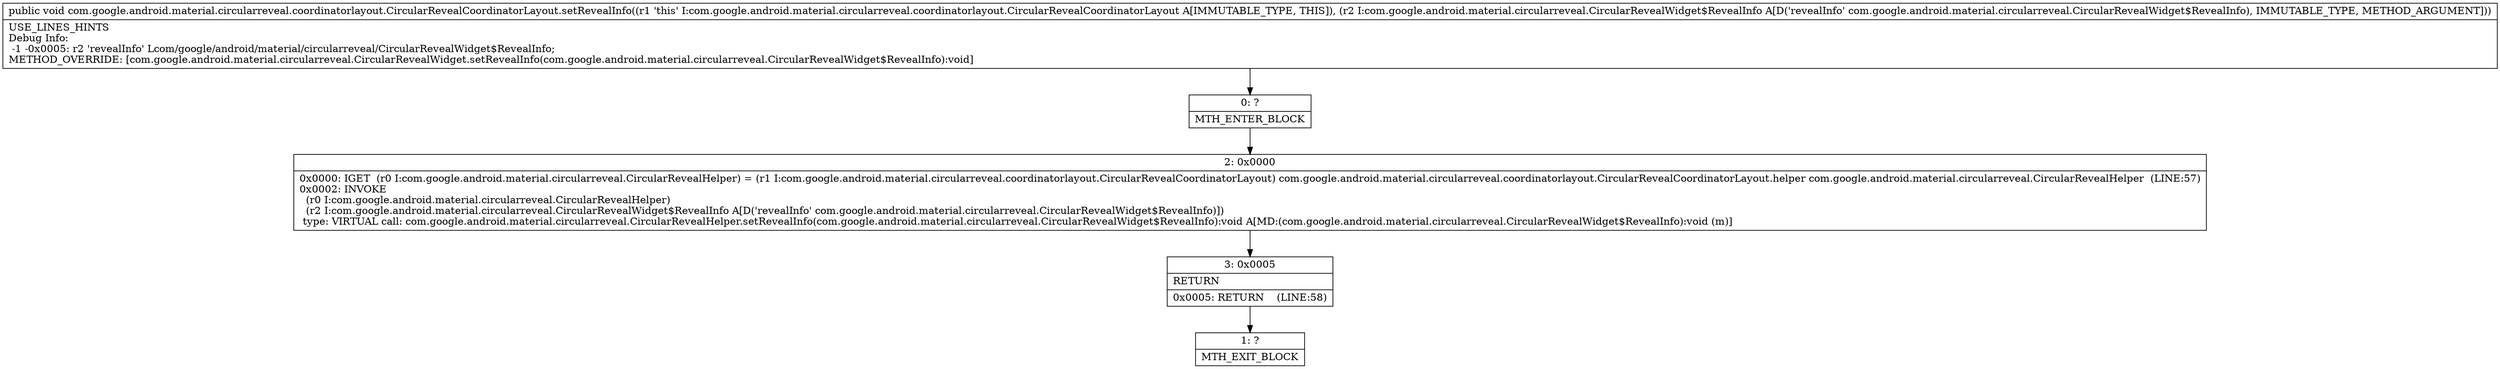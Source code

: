 digraph "CFG forcom.google.android.material.circularreveal.coordinatorlayout.CircularRevealCoordinatorLayout.setRevealInfo(Lcom\/google\/android\/material\/circularreveal\/CircularRevealWidget$RevealInfo;)V" {
Node_0 [shape=record,label="{0\:\ ?|MTH_ENTER_BLOCK\l}"];
Node_2 [shape=record,label="{2\:\ 0x0000|0x0000: IGET  (r0 I:com.google.android.material.circularreveal.CircularRevealHelper) = (r1 I:com.google.android.material.circularreveal.coordinatorlayout.CircularRevealCoordinatorLayout) com.google.android.material.circularreveal.coordinatorlayout.CircularRevealCoordinatorLayout.helper com.google.android.material.circularreveal.CircularRevealHelper  (LINE:57)\l0x0002: INVOKE  \l  (r0 I:com.google.android.material.circularreveal.CircularRevealHelper)\l  (r2 I:com.google.android.material.circularreveal.CircularRevealWidget$RevealInfo A[D('revealInfo' com.google.android.material.circularreveal.CircularRevealWidget$RevealInfo)])\l type: VIRTUAL call: com.google.android.material.circularreveal.CircularRevealHelper.setRevealInfo(com.google.android.material.circularreveal.CircularRevealWidget$RevealInfo):void A[MD:(com.google.android.material.circularreveal.CircularRevealWidget$RevealInfo):void (m)]\l}"];
Node_3 [shape=record,label="{3\:\ 0x0005|RETURN\l|0x0005: RETURN    (LINE:58)\l}"];
Node_1 [shape=record,label="{1\:\ ?|MTH_EXIT_BLOCK\l}"];
MethodNode[shape=record,label="{public void com.google.android.material.circularreveal.coordinatorlayout.CircularRevealCoordinatorLayout.setRevealInfo((r1 'this' I:com.google.android.material.circularreveal.coordinatorlayout.CircularRevealCoordinatorLayout A[IMMUTABLE_TYPE, THIS]), (r2 I:com.google.android.material.circularreveal.CircularRevealWidget$RevealInfo A[D('revealInfo' com.google.android.material.circularreveal.CircularRevealWidget$RevealInfo), IMMUTABLE_TYPE, METHOD_ARGUMENT]))  | USE_LINES_HINTS\lDebug Info:\l  \-1 \-0x0005: r2 'revealInfo' Lcom\/google\/android\/material\/circularreveal\/CircularRevealWidget$RevealInfo;\lMETHOD_OVERRIDE: [com.google.android.material.circularreveal.CircularRevealWidget.setRevealInfo(com.google.android.material.circularreveal.CircularRevealWidget$RevealInfo):void]\l}"];
MethodNode -> Node_0;Node_0 -> Node_2;
Node_2 -> Node_3;
Node_3 -> Node_1;
}

